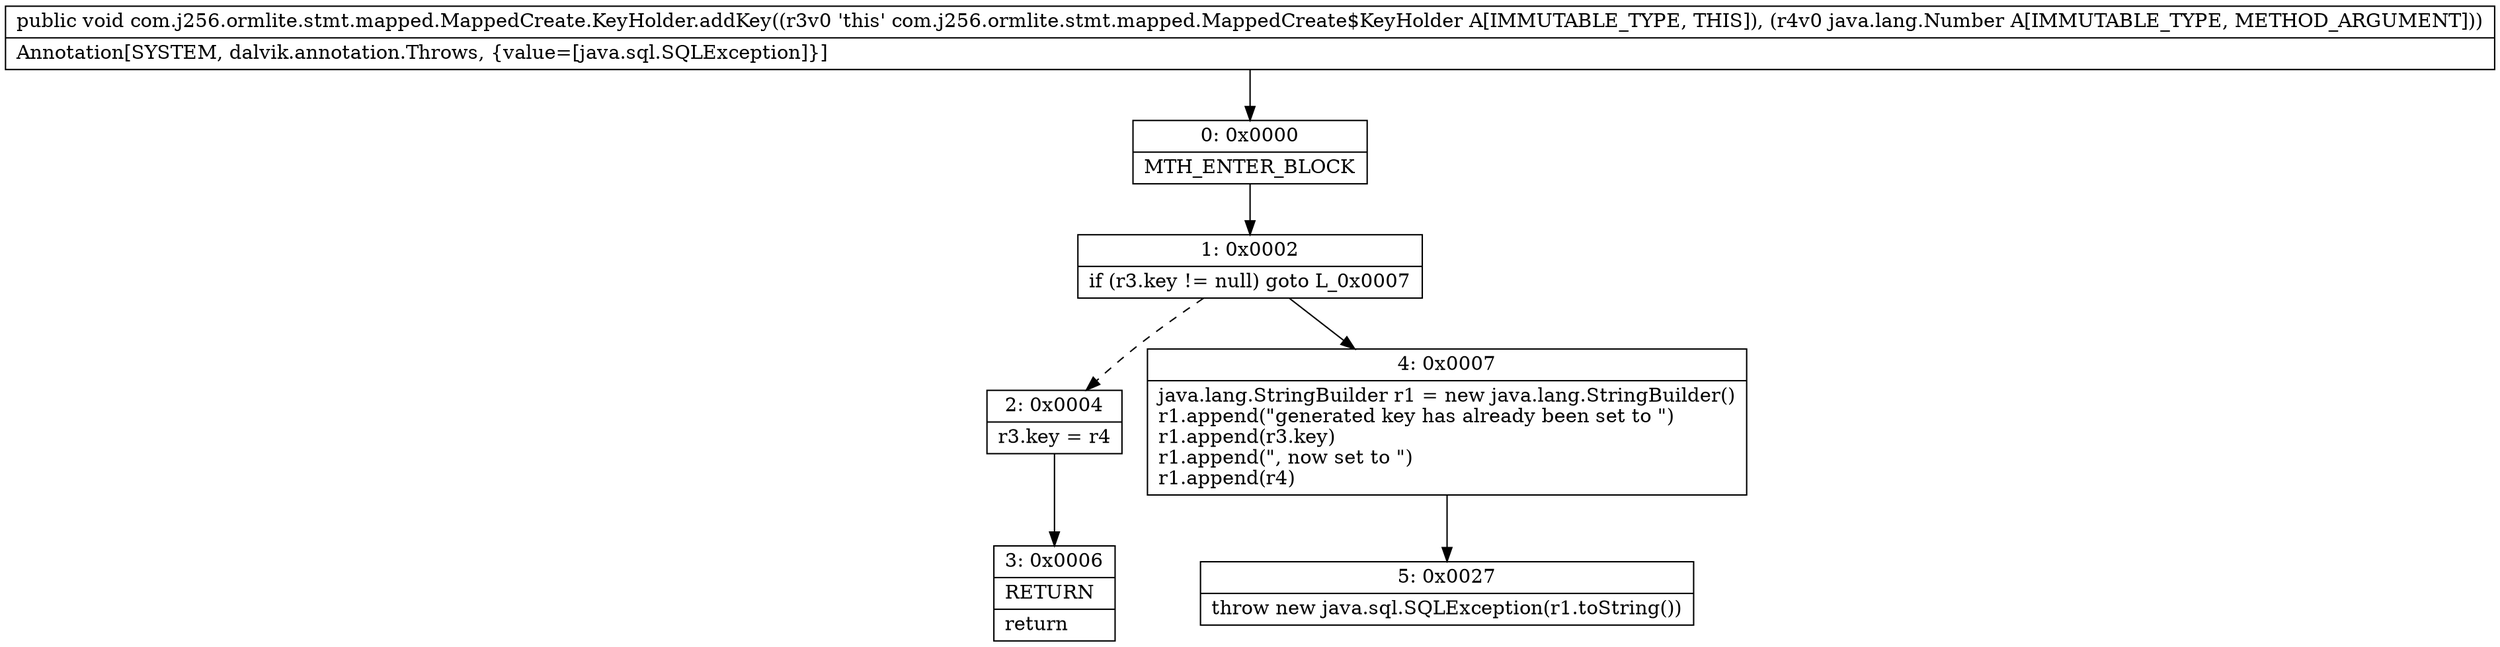 digraph "CFG forcom.j256.ormlite.stmt.mapped.MappedCreate.KeyHolder.addKey(Ljava\/lang\/Number;)V" {
Node_0 [shape=record,label="{0\:\ 0x0000|MTH_ENTER_BLOCK\l}"];
Node_1 [shape=record,label="{1\:\ 0x0002|if (r3.key != null) goto L_0x0007\l}"];
Node_2 [shape=record,label="{2\:\ 0x0004|r3.key = r4\l}"];
Node_3 [shape=record,label="{3\:\ 0x0006|RETURN\l|return\l}"];
Node_4 [shape=record,label="{4\:\ 0x0007|java.lang.StringBuilder r1 = new java.lang.StringBuilder()\lr1.append(\"generated key has already been set to \")\lr1.append(r3.key)\lr1.append(\", now set to \")\lr1.append(r4)\l}"];
Node_5 [shape=record,label="{5\:\ 0x0027|throw new java.sql.SQLException(r1.toString())\l}"];
MethodNode[shape=record,label="{public void com.j256.ormlite.stmt.mapped.MappedCreate.KeyHolder.addKey((r3v0 'this' com.j256.ormlite.stmt.mapped.MappedCreate$KeyHolder A[IMMUTABLE_TYPE, THIS]), (r4v0 java.lang.Number A[IMMUTABLE_TYPE, METHOD_ARGUMENT]))  | Annotation[SYSTEM, dalvik.annotation.Throws, \{value=[java.sql.SQLException]\}]\l}"];
MethodNode -> Node_0;
Node_0 -> Node_1;
Node_1 -> Node_2[style=dashed];
Node_1 -> Node_4;
Node_2 -> Node_3;
Node_4 -> Node_5;
}

